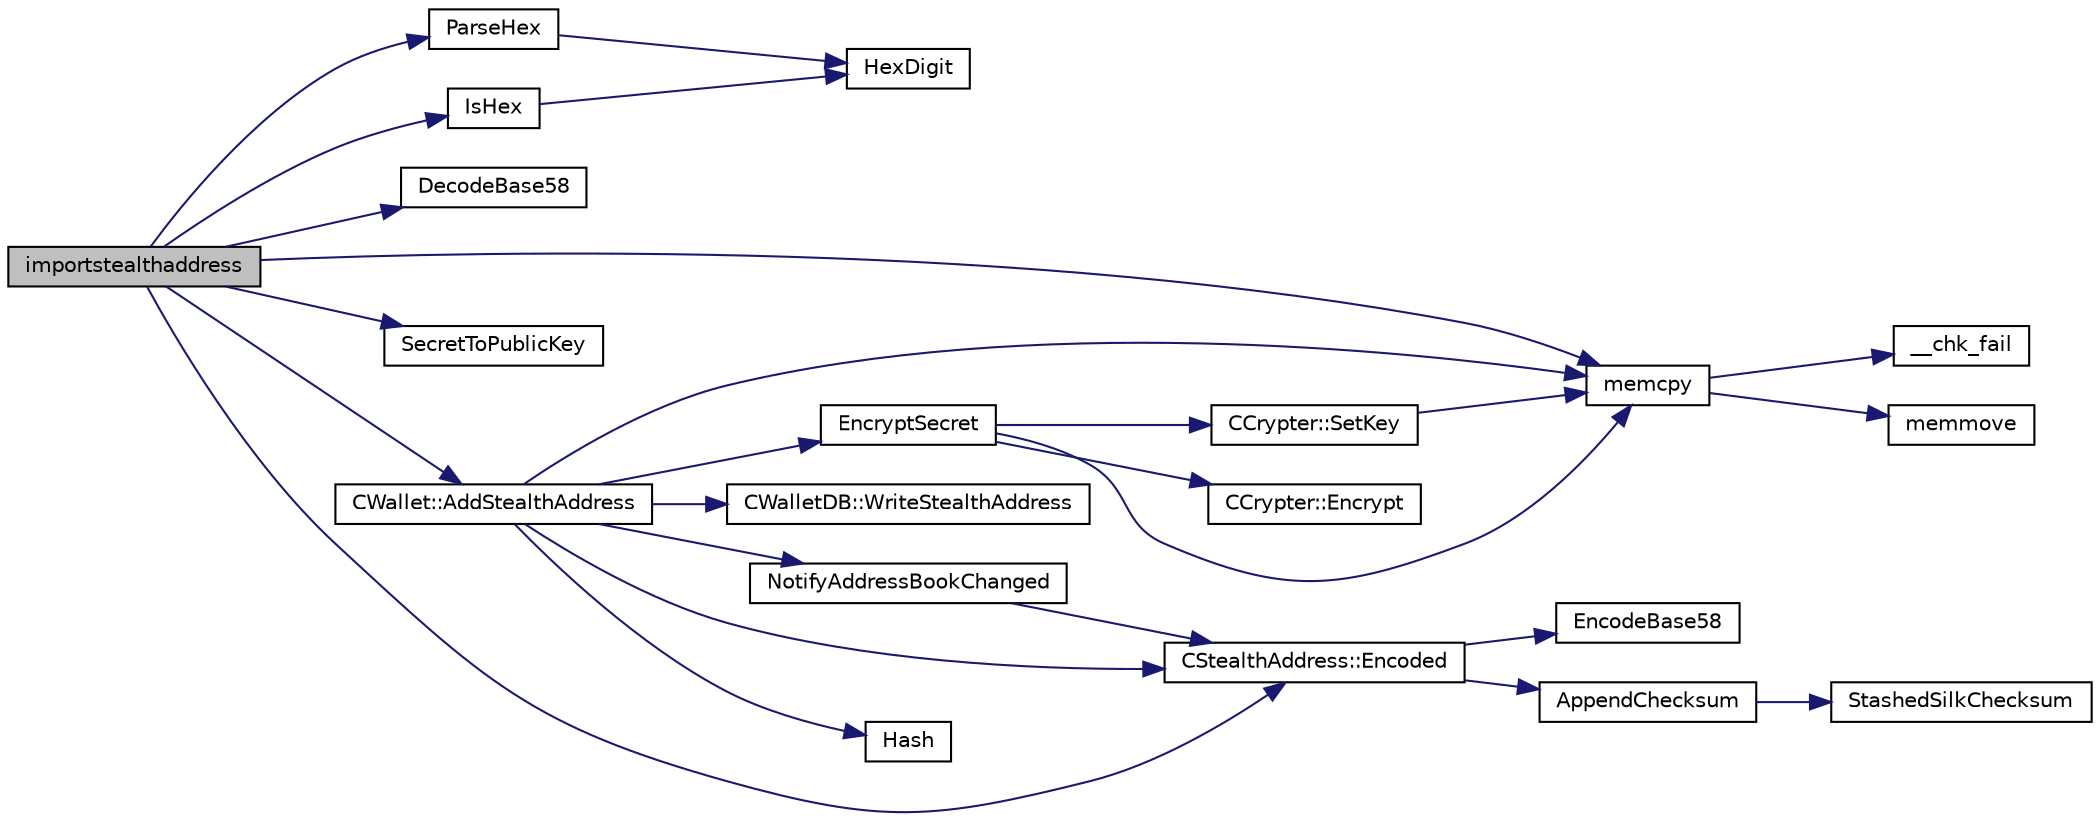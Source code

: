 digraph "importstealthaddress"
{
  edge [fontname="Helvetica",fontsize="10",labelfontname="Helvetica",labelfontsize="10"];
  node [fontname="Helvetica",fontsize="10",shape=record];
  rankdir="LR";
  Node850 [label="importstealthaddress",height=0.2,width=0.4,color="black", fillcolor="grey75", style="filled", fontcolor="black"];
  Node850 -> Node851 [color="midnightblue",fontsize="10",style="solid",fontname="Helvetica"];
  Node851 [label="IsHex",height=0.2,width=0.4,color="black", fillcolor="white", style="filled",URL="$df/d2d/util_8cpp.html#aa4e3553d2b2fe693c106f4296685f75c"];
  Node851 -> Node852 [color="midnightblue",fontsize="10",style="solid",fontname="Helvetica"];
  Node852 [label="HexDigit",height=0.2,width=0.4,color="black", fillcolor="white", style="filled",URL="$df/d2d/util_8cpp.html#aa59e8a8c5a39cb5041f93bb95dd02119"];
  Node850 -> Node853 [color="midnightblue",fontsize="10",style="solid",fontname="Helvetica"];
  Node853 [label="ParseHex",height=0.2,width=0.4,color="black", fillcolor="white", style="filled",URL="$df/d2d/util_8cpp.html#abea395175fbc4a788ed0f0a41710b8a7"];
  Node853 -> Node852 [color="midnightblue",fontsize="10",style="solid",fontname="Helvetica"];
  Node850 -> Node854 [color="midnightblue",fontsize="10",style="solid",fontname="Helvetica"];
  Node854 [label="DecodeBase58",height=0.2,width=0.4,color="black", fillcolor="white", style="filled",URL="$db/d9c/base58_8cpp.html#a0f74d1d6e7e982cad4b0e538acea4538",tooltip="Decode a base58-encoded string (psz) into a byte vector (vchRet). "];
  Node850 -> Node855 [color="midnightblue",fontsize="10",style="solid",fontname="Helvetica"];
  Node855 [label="memcpy",height=0.2,width=0.4,color="black", fillcolor="white", style="filled",URL="$d5/d9f/glibc__compat_8cpp.html#a0f46826ab0466591e136db24394923cf"];
  Node855 -> Node856 [color="midnightblue",fontsize="10",style="solid",fontname="Helvetica"];
  Node856 [label="memmove",height=0.2,width=0.4,color="black", fillcolor="white", style="filled",URL="$d5/d9f/glibc__compat_8cpp.html#a9778d49e9029dd75bc53ecbbf9f5e9a1"];
  Node855 -> Node857 [color="midnightblue",fontsize="10",style="solid",fontname="Helvetica"];
  Node857 [label="__chk_fail",height=0.2,width=0.4,color="black", fillcolor="white", style="filled",URL="$d5/d9f/glibc__compat_8cpp.html#a424ac71631da5ada2976630ff67051d1"];
  Node850 -> Node858 [color="midnightblue",fontsize="10",style="solid",fontname="Helvetica"];
  Node858 [label="SecretToPublicKey",height=0.2,width=0.4,color="black", fillcolor="white", style="filled",URL="$db/d2d/stealth_8cpp.html#a002000940ba18203d651e6d83164c0e7"];
  Node850 -> Node859 [color="midnightblue",fontsize="10",style="solid",fontname="Helvetica"];
  Node859 [label="CStealthAddress::Encoded",height=0.2,width=0.4,color="black", fillcolor="white", style="filled",URL="$d6/d37/class_c_stealth_address.html#a1318c3f56f64354f4c909380ba692c91"];
  Node859 -> Node860 [color="midnightblue",fontsize="10",style="solid",fontname="Helvetica"];
  Node860 [label="AppendChecksum",height=0.2,width=0.4,color="black", fillcolor="white", style="filled",URL="$db/d2d/stealth_8cpp.html#aa4f182dc0efd181cef81ca75ae960533"];
  Node860 -> Node861 [color="midnightblue",fontsize="10",style="solid",fontname="Helvetica"];
  Node861 [label="StashedSilkChecksum",height=0.2,width=0.4,color="black", fillcolor="white", style="filled",URL="$db/d2d/stealth_8cpp.html#abb79a3b98a10b85daf3f3ff35c1cbfa8"];
  Node859 -> Node862 [color="midnightblue",fontsize="10",style="solid",fontname="Helvetica"];
  Node862 [label="EncodeBase58",height=0.2,width=0.4,color="black", fillcolor="white", style="filled",URL="$db/d9c/base58_8cpp.html#a8d6f0e9d5df175b4966dcede31dc90ad",tooltip="Encode a byte sequence as a base58-encoded string. "];
  Node850 -> Node863 [color="midnightblue",fontsize="10",style="solid",fontname="Helvetica"];
  Node863 [label="CWallet::AddStealthAddress",height=0.2,width=0.4,color="black", fillcolor="white", style="filled",URL="$d2/de5/class_c_wallet.html#a19d6a23e37ff619c741b7dfa9279b973"];
  Node863 -> Node855 [color="midnightblue",fontsize="10",style="solid",fontname="Helvetica"];
  Node863 -> Node864 [color="midnightblue",fontsize="10",style="solid",fontname="Helvetica"];
  Node864 [label="Hash",height=0.2,width=0.4,color="black", fillcolor="white", style="filled",URL="$db/dfb/hash_8h.html#ab3f6c437460137530d86e09c2c102e99"];
  Node863 -> Node865 [color="midnightblue",fontsize="10",style="solid",fontname="Helvetica"];
  Node865 [label="EncryptSecret",height=0.2,width=0.4,color="black", fillcolor="white", style="filled",URL="$d3/d05/crypter_8cpp.html#a4fa4e3134d2b6e4913b9ce6369820697"];
  Node865 -> Node855 [color="midnightblue",fontsize="10",style="solid",fontname="Helvetica"];
  Node865 -> Node866 [color="midnightblue",fontsize="10",style="solid",fontname="Helvetica"];
  Node866 [label="CCrypter::SetKey",height=0.2,width=0.4,color="black", fillcolor="white", style="filled",URL="$d7/d89/class_c_crypter.html#a0d948dd4796e2420e1dd9c1ddbf7974e"];
  Node866 -> Node855 [color="midnightblue",fontsize="10",style="solid",fontname="Helvetica"];
  Node865 -> Node867 [color="midnightblue",fontsize="10",style="solid",fontname="Helvetica"];
  Node867 [label="CCrypter::Encrypt",height=0.2,width=0.4,color="black", fillcolor="white", style="filled",URL="$d7/d89/class_c_crypter.html#a124fcd3021569a660ce2daa3391c8ea4"];
  Node863 -> Node859 [color="midnightblue",fontsize="10",style="solid",fontname="Helvetica"];
  Node863 -> Node868 [color="midnightblue",fontsize="10",style="solid",fontname="Helvetica"];
  Node868 [label="CWalletDB::WriteStealthAddress",height=0.2,width=0.4,color="black", fillcolor="white", style="filled",URL="$d4/d90/class_c_wallet_d_b.html#a2bce6f7f050d6d14e2c025a7beba2cfc"];
  Node863 -> Node869 [color="midnightblue",fontsize="10",style="solid",fontname="Helvetica"];
  Node869 [label="NotifyAddressBookChanged",height=0.2,width=0.4,color="black", fillcolor="white", style="filled",URL="$d8/d9b/walletmodel_8cpp.html#ab4e3d5ba1daba2e9a4cdd0d20bf25833"];
  Node869 -> Node859 [color="midnightblue",fontsize="10",style="solid",fontname="Helvetica"];
}

